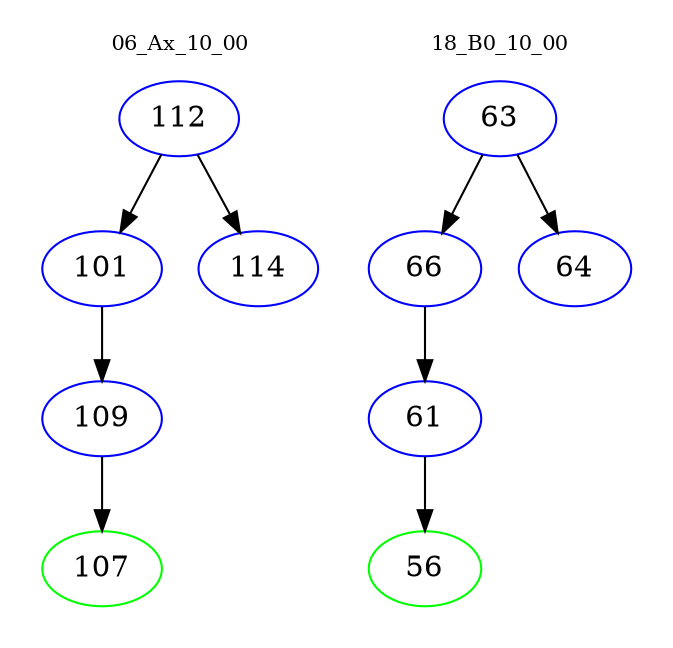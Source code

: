 digraph{
subgraph cluster_0 {
color = white
label = "06_Ax_10_00";
fontsize=10;
T0_112 [label="112", color="blue"]
T0_112 -> T0_101 [color="black"]
T0_101 [label="101", color="blue"]
T0_101 -> T0_109 [color="black"]
T0_109 [label="109", color="blue"]
T0_109 -> T0_107 [color="black"]
T0_107 [label="107", color="green"]
T0_112 -> T0_114 [color="black"]
T0_114 [label="114", color="blue"]
}
subgraph cluster_1 {
color = white
label = "18_B0_10_00";
fontsize=10;
T1_63 [label="63", color="blue"]
T1_63 -> T1_66 [color="black"]
T1_66 [label="66", color="blue"]
T1_66 -> T1_61 [color="black"]
T1_61 [label="61", color="blue"]
T1_61 -> T1_56 [color="black"]
T1_56 [label="56", color="green"]
T1_63 -> T1_64 [color="black"]
T1_64 [label="64", color="blue"]
}
}
